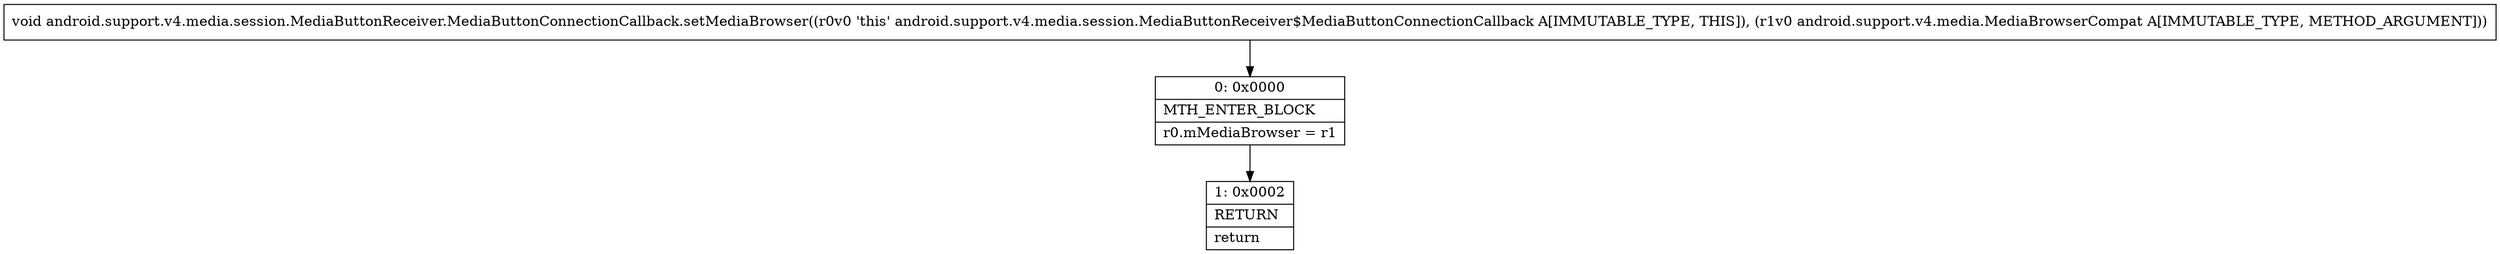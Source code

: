 digraph "CFG forandroid.support.v4.media.session.MediaButtonReceiver.MediaButtonConnectionCallback.setMediaBrowser(Landroid\/support\/v4\/media\/MediaBrowserCompat;)V" {
Node_0 [shape=record,label="{0\:\ 0x0000|MTH_ENTER_BLOCK\l|r0.mMediaBrowser = r1\l}"];
Node_1 [shape=record,label="{1\:\ 0x0002|RETURN\l|return\l}"];
MethodNode[shape=record,label="{void android.support.v4.media.session.MediaButtonReceiver.MediaButtonConnectionCallback.setMediaBrowser((r0v0 'this' android.support.v4.media.session.MediaButtonReceiver$MediaButtonConnectionCallback A[IMMUTABLE_TYPE, THIS]), (r1v0 android.support.v4.media.MediaBrowserCompat A[IMMUTABLE_TYPE, METHOD_ARGUMENT])) }"];
MethodNode -> Node_0;
Node_0 -> Node_1;
}

